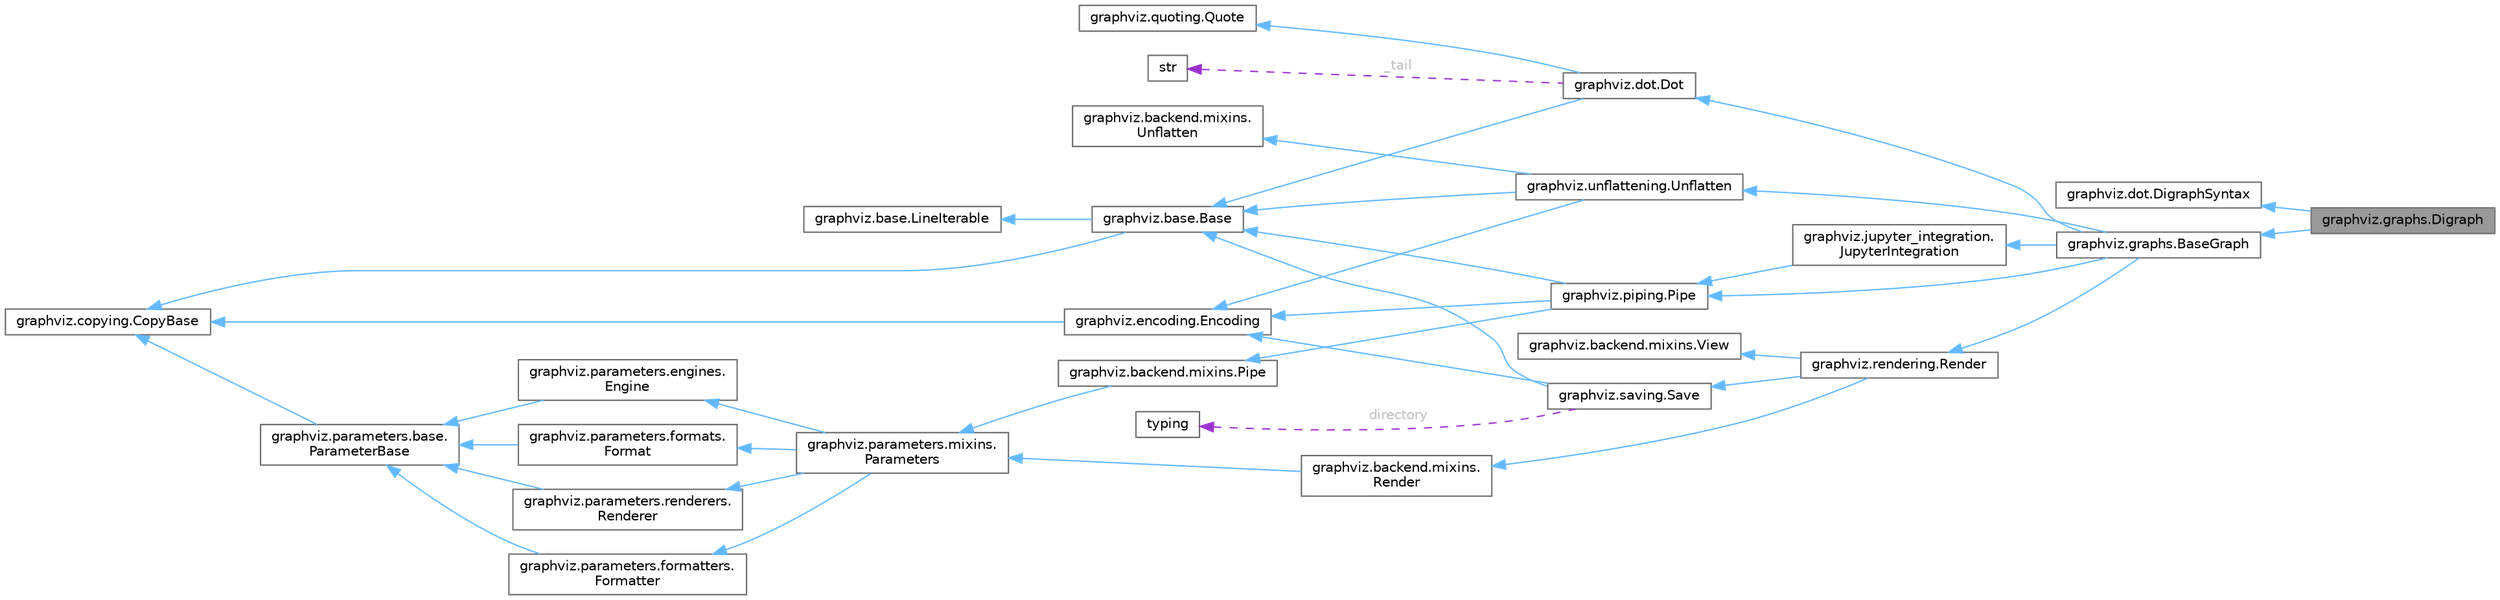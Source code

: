digraph "graphviz.graphs.Digraph"
{
 // LATEX_PDF_SIZE
  bgcolor="transparent";
  edge [fontname=Helvetica,fontsize=10,labelfontname=Helvetica,labelfontsize=10];
  node [fontname=Helvetica,fontsize=10,shape=box,height=0.2,width=0.4];
  rankdir="LR";
  Node1 [id="Node000001",label="graphviz.graphs.Digraph",height=0.2,width=0.4,color="gray40", fillcolor="grey60", style="filled", fontcolor="black",tooltip=" "];
  Node2 -> Node1 [id="edge1_Node000001_Node000002",dir="back",color="steelblue1",style="solid",tooltip=" "];
  Node2 [id="Node000002",label="graphviz.dot.DigraphSyntax",height=0.2,width=0.4,color="gray40", fillcolor="white", style="filled",URL="$classgraphviz_1_1dot_1_1_digraph_syntax.html",tooltip=" "];
  Node3 -> Node1 [id="edge2_Node000001_Node000003",dir="back",color="steelblue1",style="solid",tooltip=" "];
  Node3 [id="Node000003",label="graphviz.graphs.BaseGraph",height=0.2,width=0.4,color="gray40", fillcolor="white", style="filled",URL="$classgraphviz_1_1graphs_1_1_base_graph.html",tooltip=" "];
  Node4 -> Node3 [id="edge3_Node000003_Node000004",dir="back",color="steelblue1",style="solid",tooltip=" "];
  Node4 [id="Node000004",label="graphviz.dot.Dot",height=0.2,width=0.4,color="gray40", fillcolor="white", style="filled",URL="$classgraphviz_1_1dot_1_1_dot.html",tooltip=" "];
  Node5 -> Node4 [id="edge4_Node000004_Node000005",dir="back",color="steelblue1",style="solid",tooltip=" "];
  Node5 [id="Node000005",label="graphviz.quoting.Quote",height=0.2,width=0.4,color="gray40", fillcolor="white", style="filled",URL="$classgraphviz_1_1quoting_1_1_quote.html",tooltip=" "];
  Node6 -> Node4 [id="edge5_Node000004_Node000006",dir="back",color="steelblue1",style="solid",tooltip=" "];
  Node6 [id="Node000006",label="graphviz.base.Base",height=0.2,width=0.4,color="gray40", fillcolor="white", style="filled",URL="$classgraphviz_1_1base_1_1_base.html",tooltip=" "];
  Node7 -> Node6 [id="edge6_Node000006_Node000007",dir="back",color="steelblue1",style="solid",tooltip=" "];
  Node7 [id="Node000007",label="graphviz.base.LineIterable",height=0.2,width=0.4,color="gray40", fillcolor="white", style="filled",URL="$classgraphviz_1_1base_1_1_line_iterable.html",tooltip=" "];
  Node8 -> Node6 [id="edge7_Node000006_Node000008",dir="back",color="steelblue1",style="solid",tooltip=" "];
  Node8 [id="Node000008",label="graphviz.copying.CopyBase",height=0.2,width=0.4,color="gray40", fillcolor="white", style="filled",URL="$classgraphviz_1_1copying_1_1_copy_base.html",tooltip=" "];
  Node9 -> Node4 [id="edge8_Node000004_Node000009",dir="back",color="darkorchid3",style="dashed",tooltip=" ",label=" _tail",fontcolor="grey" ];
  Node9 [id="Node000009",label="str",height=0.2,width=0.4,color="gray40", fillcolor="white", style="filled",tooltip=" "];
  Node10 -> Node3 [id="edge9_Node000003_Node000010",dir="back",color="steelblue1",style="solid",tooltip=" "];
  Node10 [id="Node000010",label="graphviz.rendering.Render",height=0.2,width=0.4,color="gray40", fillcolor="white", style="filled",URL="$classgraphviz_1_1rendering_1_1_render.html",tooltip=" "];
  Node11 -> Node10 [id="edge10_Node000010_Node000011",dir="back",color="steelblue1",style="solid",tooltip=" "];
  Node11 [id="Node000011",label="graphviz.saving.Save",height=0.2,width=0.4,color="gray40", fillcolor="white", style="filled",URL="$classgraphviz_1_1saving_1_1_save.html",tooltip=" "];
  Node12 -> Node11 [id="edge11_Node000011_Node000012",dir="back",color="steelblue1",style="solid",tooltip=" "];
  Node12 [id="Node000012",label="graphviz.encoding.Encoding",height=0.2,width=0.4,color="gray40", fillcolor="white", style="filled",URL="$classgraphviz_1_1encoding_1_1_encoding.html",tooltip=" "];
  Node8 -> Node12 [id="edge12_Node000012_Node000008",dir="back",color="steelblue1",style="solid",tooltip=" "];
  Node6 -> Node11 [id="edge13_Node000011_Node000006",dir="back",color="steelblue1",style="solid",tooltip=" "];
  Node13 -> Node11 [id="edge14_Node000011_Node000013",dir="back",color="darkorchid3",style="dashed",tooltip=" ",label=" directory",fontcolor="grey" ];
  Node13 [id="Node000013",label="typing",height=0.2,width=0.4,color="gray40", fillcolor="white", style="filled",tooltip=" "];
  Node14 -> Node10 [id="edge15_Node000010_Node000014",dir="back",color="steelblue1",style="solid",tooltip=" "];
  Node14 [id="Node000014",label="graphviz.backend.mixins.\lRender",height=0.2,width=0.4,color="gray40", fillcolor="white", style="filled",URL="$classgraphviz_1_1backend_1_1mixins_1_1_render.html",tooltip=" "];
  Node15 -> Node14 [id="edge16_Node000014_Node000015",dir="back",color="steelblue1",style="solid",tooltip=" "];
  Node15 [id="Node000015",label="graphviz.parameters.mixins.\lParameters",height=0.2,width=0.4,color="gray40", fillcolor="white", style="filled",URL="$classgraphviz_1_1parameters_1_1mixins_1_1_parameters.html",tooltip=" "];
  Node16 -> Node15 [id="edge17_Node000015_Node000016",dir="back",color="steelblue1",style="solid",tooltip=" "];
  Node16 [id="Node000016",label="graphviz.parameters.engines.\lEngine",height=0.2,width=0.4,color="gray40", fillcolor="white", style="filled",URL="$classgraphviz_1_1parameters_1_1engines_1_1_engine.html",tooltip=" "];
  Node17 -> Node16 [id="edge18_Node000016_Node000017",dir="back",color="steelblue1",style="solid",tooltip=" "];
  Node17 [id="Node000017",label="graphviz.parameters.base.\lParameterBase",height=0.2,width=0.4,color="gray40", fillcolor="white", style="filled",URL="$classgraphviz_1_1parameters_1_1base_1_1_parameter_base.html",tooltip=" "];
  Node8 -> Node17 [id="edge19_Node000017_Node000008",dir="back",color="steelblue1",style="solid",tooltip=" "];
  Node18 -> Node15 [id="edge20_Node000015_Node000018",dir="back",color="steelblue1",style="solid",tooltip=" "];
  Node18 [id="Node000018",label="graphviz.parameters.formats.\lFormat",height=0.2,width=0.4,color="gray40", fillcolor="white", style="filled",URL="$classgraphviz_1_1parameters_1_1formats_1_1_format.html",tooltip=" "];
  Node17 -> Node18 [id="edge21_Node000018_Node000017",dir="back",color="steelblue1",style="solid",tooltip=" "];
  Node19 -> Node15 [id="edge22_Node000015_Node000019",dir="back",color="steelblue1",style="solid",tooltip=" "];
  Node19 [id="Node000019",label="graphviz.parameters.renderers.\lRenderer",height=0.2,width=0.4,color="gray40", fillcolor="white", style="filled",URL="$classgraphviz_1_1parameters_1_1renderers_1_1_renderer.html",tooltip=" "];
  Node17 -> Node19 [id="edge23_Node000019_Node000017",dir="back",color="steelblue1",style="solid",tooltip=" "];
  Node20 -> Node15 [id="edge24_Node000015_Node000020",dir="back",color="steelblue1",style="solid",tooltip=" "];
  Node20 [id="Node000020",label="graphviz.parameters.formatters.\lFormatter",height=0.2,width=0.4,color="gray40", fillcolor="white", style="filled",URL="$classgraphviz_1_1parameters_1_1formatters_1_1_formatter.html",tooltip=" "];
  Node17 -> Node20 [id="edge25_Node000020_Node000017",dir="back",color="steelblue1",style="solid",tooltip=" "];
  Node21 -> Node10 [id="edge26_Node000010_Node000021",dir="back",color="steelblue1",style="solid",tooltip=" "];
  Node21 [id="Node000021",label="graphviz.backend.mixins.View",height=0.2,width=0.4,color="gray40", fillcolor="white", style="filled",URL="$classgraphviz_1_1backend_1_1mixins_1_1_view.html",tooltip=" "];
  Node22 -> Node3 [id="edge27_Node000003_Node000022",dir="back",color="steelblue1",style="solid",tooltip=" "];
  Node22 [id="Node000022",label="graphviz.jupyter_integration.\lJupyterIntegration",height=0.2,width=0.4,color="gray40", fillcolor="white", style="filled",URL="$classgraphviz_1_1jupyter__integration_1_1_jupyter_integration.html",tooltip=" "];
  Node23 -> Node22 [id="edge28_Node000022_Node000023",dir="back",color="steelblue1",style="solid",tooltip=" "];
  Node23 [id="Node000023",label="graphviz.piping.Pipe",height=0.2,width=0.4,color="gray40", fillcolor="white", style="filled",URL="$classgraphviz_1_1piping_1_1_pipe.html",tooltip=" "];
  Node12 -> Node23 [id="edge29_Node000023_Node000012",dir="back",color="steelblue1",style="solid",tooltip=" "];
  Node6 -> Node23 [id="edge30_Node000023_Node000006",dir="back",color="steelblue1",style="solid",tooltip=" "];
  Node24 -> Node23 [id="edge31_Node000023_Node000024",dir="back",color="steelblue1",style="solid",tooltip=" "];
  Node24 [id="Node000024",label="graphviz.backend.mixins.Pipe",height=0.2,width=0.4,color="gray40", fillcolor="white", style="filled",URL="$classgraphviz_1_1backend_1_1mixins_1_1_pipe.html",tooltip=" "];
  Node15 -> Node24 [id="edge32_Node000024_Node000015",dir="back",color="steelblue1",style="solid",tooltip=" "];
  Node23 -> Node3 [id="edge33_Node000003_Node000023",dir="back",color="steelblue1",style="solid",tooltip=" "];
  Node25 -> Node3 [id="edge34_Node000003_Node000025",dir="back",color="steelblue1",style="solid",tooltip=" "];
  Node25 [id="Node000025",label="graphviz.unflattening.Unflatten",height=0.2,width=0.4,color="gray40", fillcolor="white", style="filled",URL="$classgraphviz_1_1unflattening_1_1_unflatten.html",tooltip=" "];
  Node12 -> Node25 [id="edge35_Node000025_Node000012",dir="back",color="steelblue1",style="solid",tooltip=" "];
  Node6 -> Node25 [id="edge36_Node000025_Node000006",dir="back",color="steelblue1",style="solid",tooltip=" "];
  Node26 -> Node25 [id="edge37_Node000025_Node000026",dir="back",color="steelblue1",style="solid",tooltip=" "];
  Node26 [id="Node000026",label="graphviz.backend.mixins.\lUnflatten",height=0.2,width=0.4,color="gray40", fillcolor="white", style="filled",URL="$classgraphviz_1_1backend_1_1mixins_1_1_unflatten.html",tooltip=" "];
}
